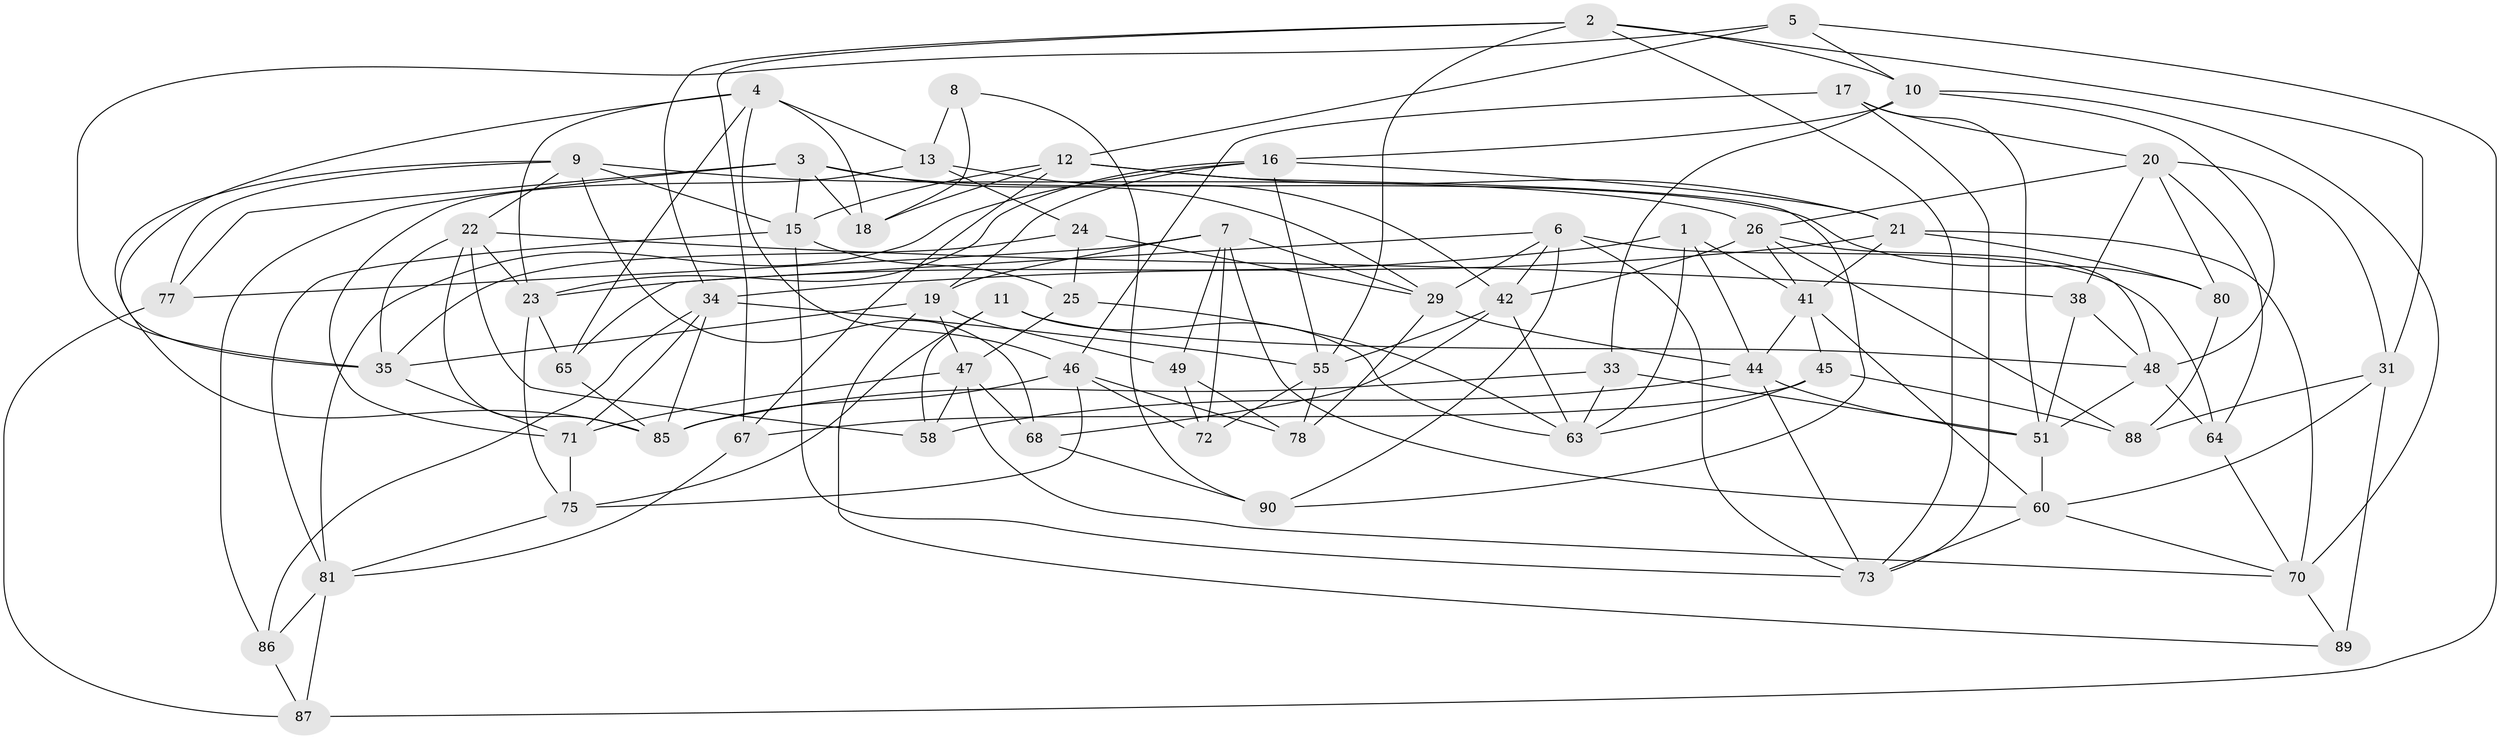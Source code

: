 // original degree distribution, {4: 1.0}
// Generated by graph-tools (version 1.1) at 2025/39/02/21/25 10:39:01]
// undirected, 63 vertices, 160 edges
graph export_dot {
graph [start="1"]
  node [color=gray90,style=filled];
  1;
  2 [super="+74"];
  3 [super="+14"];
  4 [super="+69"];
  5;
  6 [super="+53"];
  7 [super="+28"];
  8;
  9 [super="+43"];
  10 [super="+27"];
  11;
  12 [super="+50"];
  13 [super="+66"];
  15 [super="+96"];
  16 [super="+84"];
  17;
  18;
  19 [super="+30"];
  20 [super="+32"];
  21 [super="+39"];
  22 [super="+52"];
  23 [super="+36"];
  24;
  25;
  26 [super="+54"];
  29 [super="+56"];
  31 [super="+37"];
  33;
  34 [super="+62"];
  35 [super="+40"];
  38;
  41 [super="+97"];
  42 [super="+57"];
  44 [super="+91"];
  45;
  46 [super="+61"];
  47 [super="+98"];
  48 [super="+94"];
  49;
  51 [super="+76"];
  55 [super="+59"];
  58;
  60 [super="+82"];
  63 [super="+79"];
  64;
  65;
  67;
  68;
  70 [super="+95"];
  71 [super="+99"];
  72;
  73 [super="+83"];
  75 [super="+92"];
  77;
  78;
  80;
  81 [super="+93"];
  85 [super="+100"];
  86;
  87;
  88;
  89;
  90;
  1 -- 23;
  1 -- 41;
  1 -- 63;
  1 -- 44;
  2 -- 55;
  2 -- 73;
  2 -- 31;
  2 -- 10;
  2 -- 67;
  2 -- 34;
  3 -- 15;
  3 -- 80;
  3 -- 29;
  3 -- 18;
  3 -- 77;
  3 -- 86;
  4 -- 46;
  4 -- 13;
  4 -- 65;
  4 -- 18;
  4 -- 35;
  4 -- 23;
  5 -- 87;
  5 -- 12;
  5 -- 35;
  5 -- 10;
  6 -- 65;
  6 -- 90;
  6 -- 64;
  6 -- 73;
  6 -- 42;
  6 -- 29;
  7 -- 72;
  7 -- 29;
  7 -- 49;
  7 -- 19;
  7 -- 77;
  7 -- 60;
  8 -- 13 [weight=2];
  8 -- 90;
  8 -- 18;
  9 -- 77;
  9 -- 68;
  9 -- 15;
  9 -- 22;
  9 -- 26;
  9 -- 85;
  10 -- 16;
  10 -- 33;
  10 -- 48;
  10 -- 70;
  11 -- 58;
  11 -- 75;
  11 -- 63;
  11 -- 48;
  12 -- 90;
  12 -- 15;
  12 -- 18;
  12 -- 67;
  12 -- 21;
  13 -- 24;
  13 -- 71;
  13 -- 42;
  15 -- 73;
  15 -- 81;
  15 -- 25;
  16 -- 81;
  16 -- 21;
  16 -- 19;
  16 -- 55;
  16 -- 23;
  17 -- 73;
  17 -- 51;
  17 -- 20;
  17 -- 46;
  19 -- 35;
  19 -- 89;
  19 -- 47;
  19 -- 49;
  20 -- 38;
  20 -- 64;
  20 -- 80;
  20 -- 26;
  20 -- 31;
  21 -- 70;
  21 -- 80;
  21 -- 34;
  21 -- 41;
  22 -- 85;
  22 -- 58;
  22 -- 38;
  22 -- 35;
  22 -- 23;
  23 -- 75;
  23 -- 65;
  24 -- 25;
  24 -- 29;
  24 -- 35;
  25 -- 63;
  25 -- 47;
  26 -- 88;
  26 -- 41;
  26 -- 48;
  26 -- 42;
  29 -- 78;
  29 -- 44;
  31 -- 89 [weight=2];
  31 -- 60;
  31 -- 88;
  33 -- 63;
  33 -- 51;
  33 -- 85;
  34 -- 55;
  34 -- 86;
  34 -- 71;
  34 -- 85;
  35 -- 71;
  38 -- 48;
  38 -- 51;
  41 -- 60;
  41 -- 44;
  41 -- 45;
  42 -- 68;
  42 -- 63;
  42 -- 55;
  44 -- 73;
  44 -- 51;
  44 -- 58;
  45 -- 67;
  45 -- 63;
  45 -- 88;
  46 -- 78;
  46 -- 75;
  46 -- 72;
  46 -- 85;
  47 -- 71;
  47 -- 58;
  47 -- 68;
  47 -- 70;
  48 -- 64;
  48 -- 51;
  49 -- 78;
  49 -- 72;
  51 -- 60;
  55 -- 72;
  55 -- 78;
  60 -- 70;
  60 -- 73;
  64 -- 70;
  65 -- 85;
  67 -- 81;
  68 -- 90;
  70 -- 89;
  71 -- 75 [weight=2];
  75 -- 81;
  77 -- 87;
  80 -- 88;
  81 -- 86;
  81 -- 87;
  86 -- 87;
}
